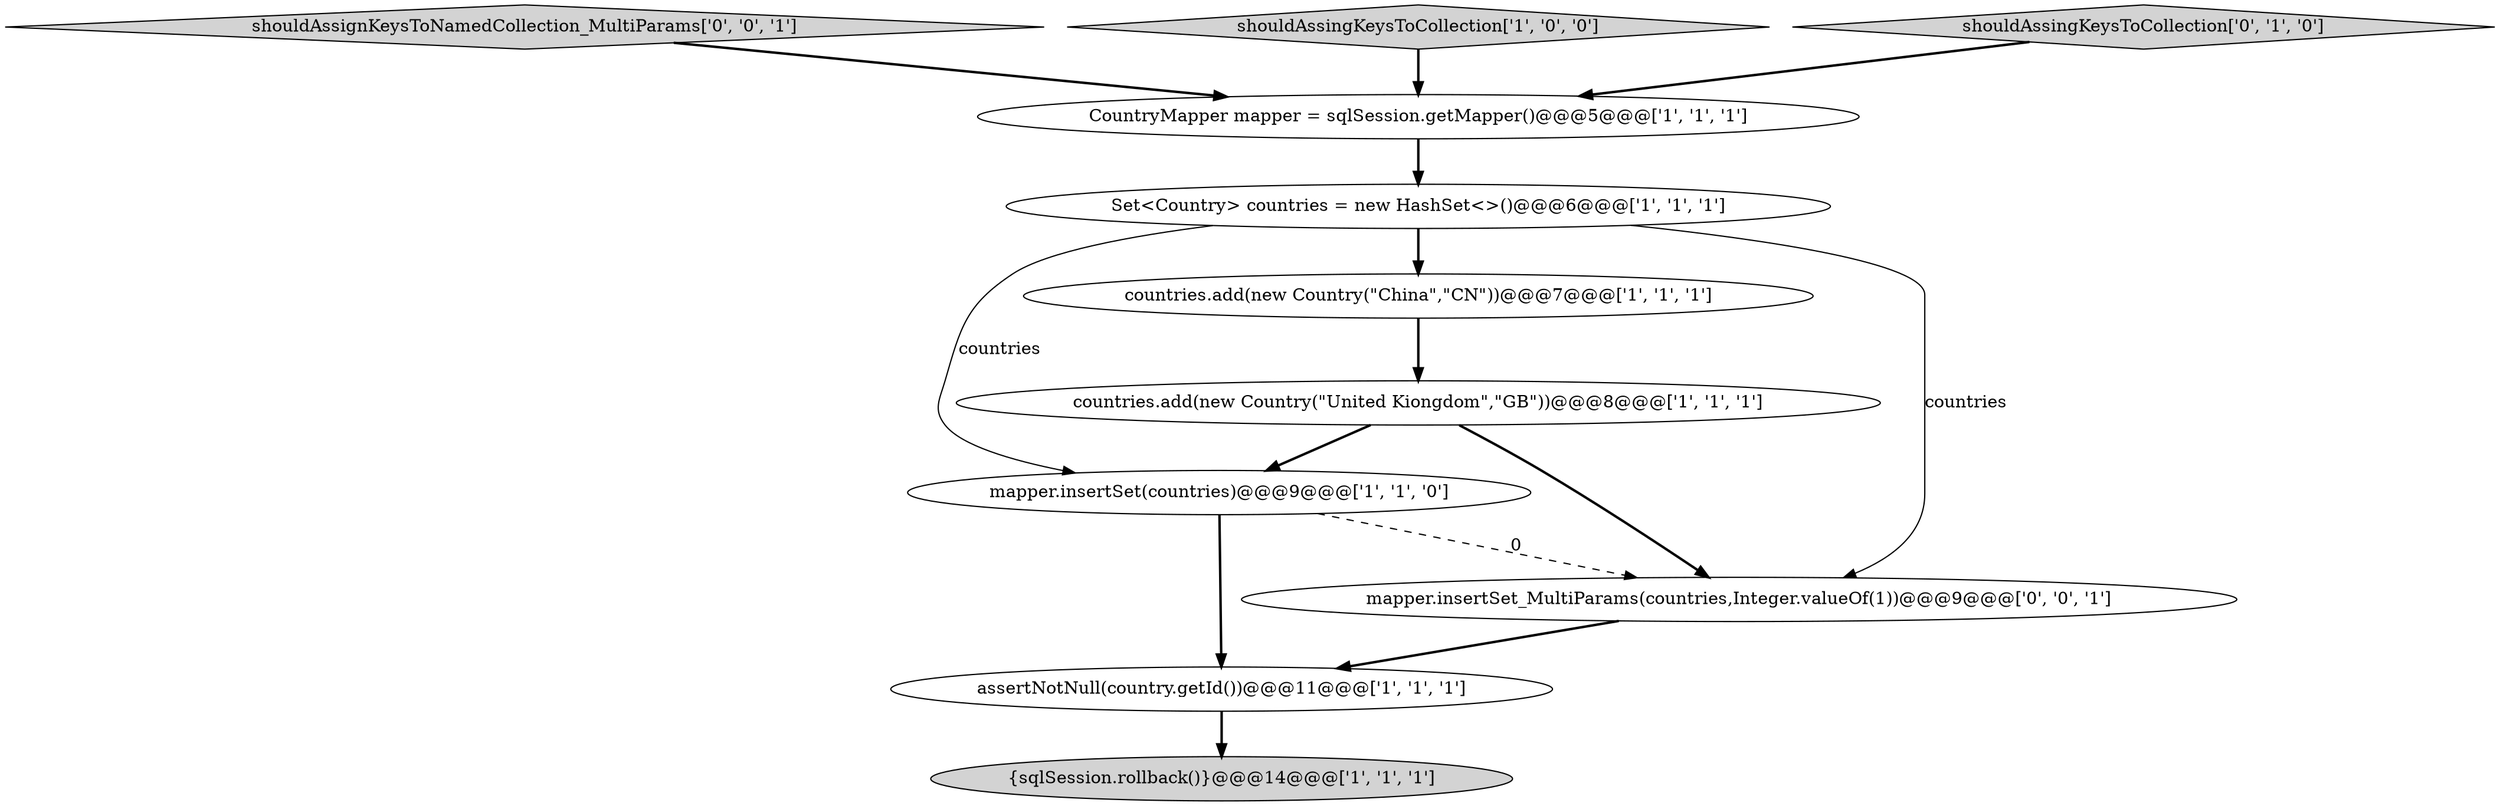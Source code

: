 digraph {
4 [style = filled, label = "assertNotNull(country.getId())@@@11@@@['1', '1', '1']", fillcolor = white, shape = ellipse image = "AAA0AAABBB1BBB"];
9 [style = filled, label = "shouldAssignKeysToNamedCollection_MultiParams['0', '0', '1']", fillcolor = lightgray, shape = diamond image = "AAA0AAABBB3BBB"];
0 [style = filled, label = "CountryMapper mapper = sqlSession.getMapper()@@@5@@@['1', '1', '1']", fillcolor = white, shape = ellipse image = "AAA0AAABBB1BBB"];
3 [style = filled, label = "mapper.insertSet(countries)@@@9@@@['1', '1', '0']", fillcolor = white, shape = ellipse image = "AAA0AAABBB1BBB"];
6 [style = filled, label = "countries.add(new Country(\"United Kiongdom\",\"GB\"))@@@8@@@['1', '1', '1']", fillcolor = white, shape = ellipse image = "AAA0AAABBB1BBB"];
2 [style = filled, label = "Set<Country> countries = new HashSet<>()@@@6@@@['1', '1', '1']", fillcolor = white, shape = ellipse image = "AAA0AAABBB1BBB"];
7 [style = filled, label = "{sqlSession.rollback()}@@@14@@@['1', '1', '1']", fillcolor = lightgray, shape = ellipse image = "AAA0AAABBB1BBB"];
10 [style = filled, label = "mapper.insertSet_MultiParams(countries,Integer.valueOf(1))@@@9@@@['0', '0', '1']", fillcolor = white, shape = ellipse image = "AAA0AAABBB3BBB"];
1 [style = filled, label = "countries.add(new Country(\"China\",\"CN\"))@@@7@@@['1', '1', '1']", fillcolor = white, shape = ellipse image = "AAA0AAABBB1BBB"];
5 [style = filled, label = "shouldAssingKeysToCollection['1', '0', '0']", fillcolor = lightgray, shape = diamond image = "AAA0AAABBB1BBB"];
8 [style = filled, label = "shouldAssingKeysToCollection['0', '1', '0']", fillcolor = lightgray, shape = diamond image = "AAA0AAABBB2BBB"];
2->10 [style = solid, label="countries"];
5->0 [style = bold, label=""];
0->2 [style = bold, label=""];
4->7 [style = bold, label=""];
9->0 [style = bold, label=""];
10->4 [style = bold, label=""];
3->10 [style = dashed, label="0"];
2->1 [style = bold, label=""];
6->3 [style = bold, label=""];
1->6 [style = bold, label=""];
3->4 [style = bold, label=""];
8->0 [style = bold, label=""];
2->3 [style = solid, label="countries"];
6->10 [style = bold, label=""];
}
